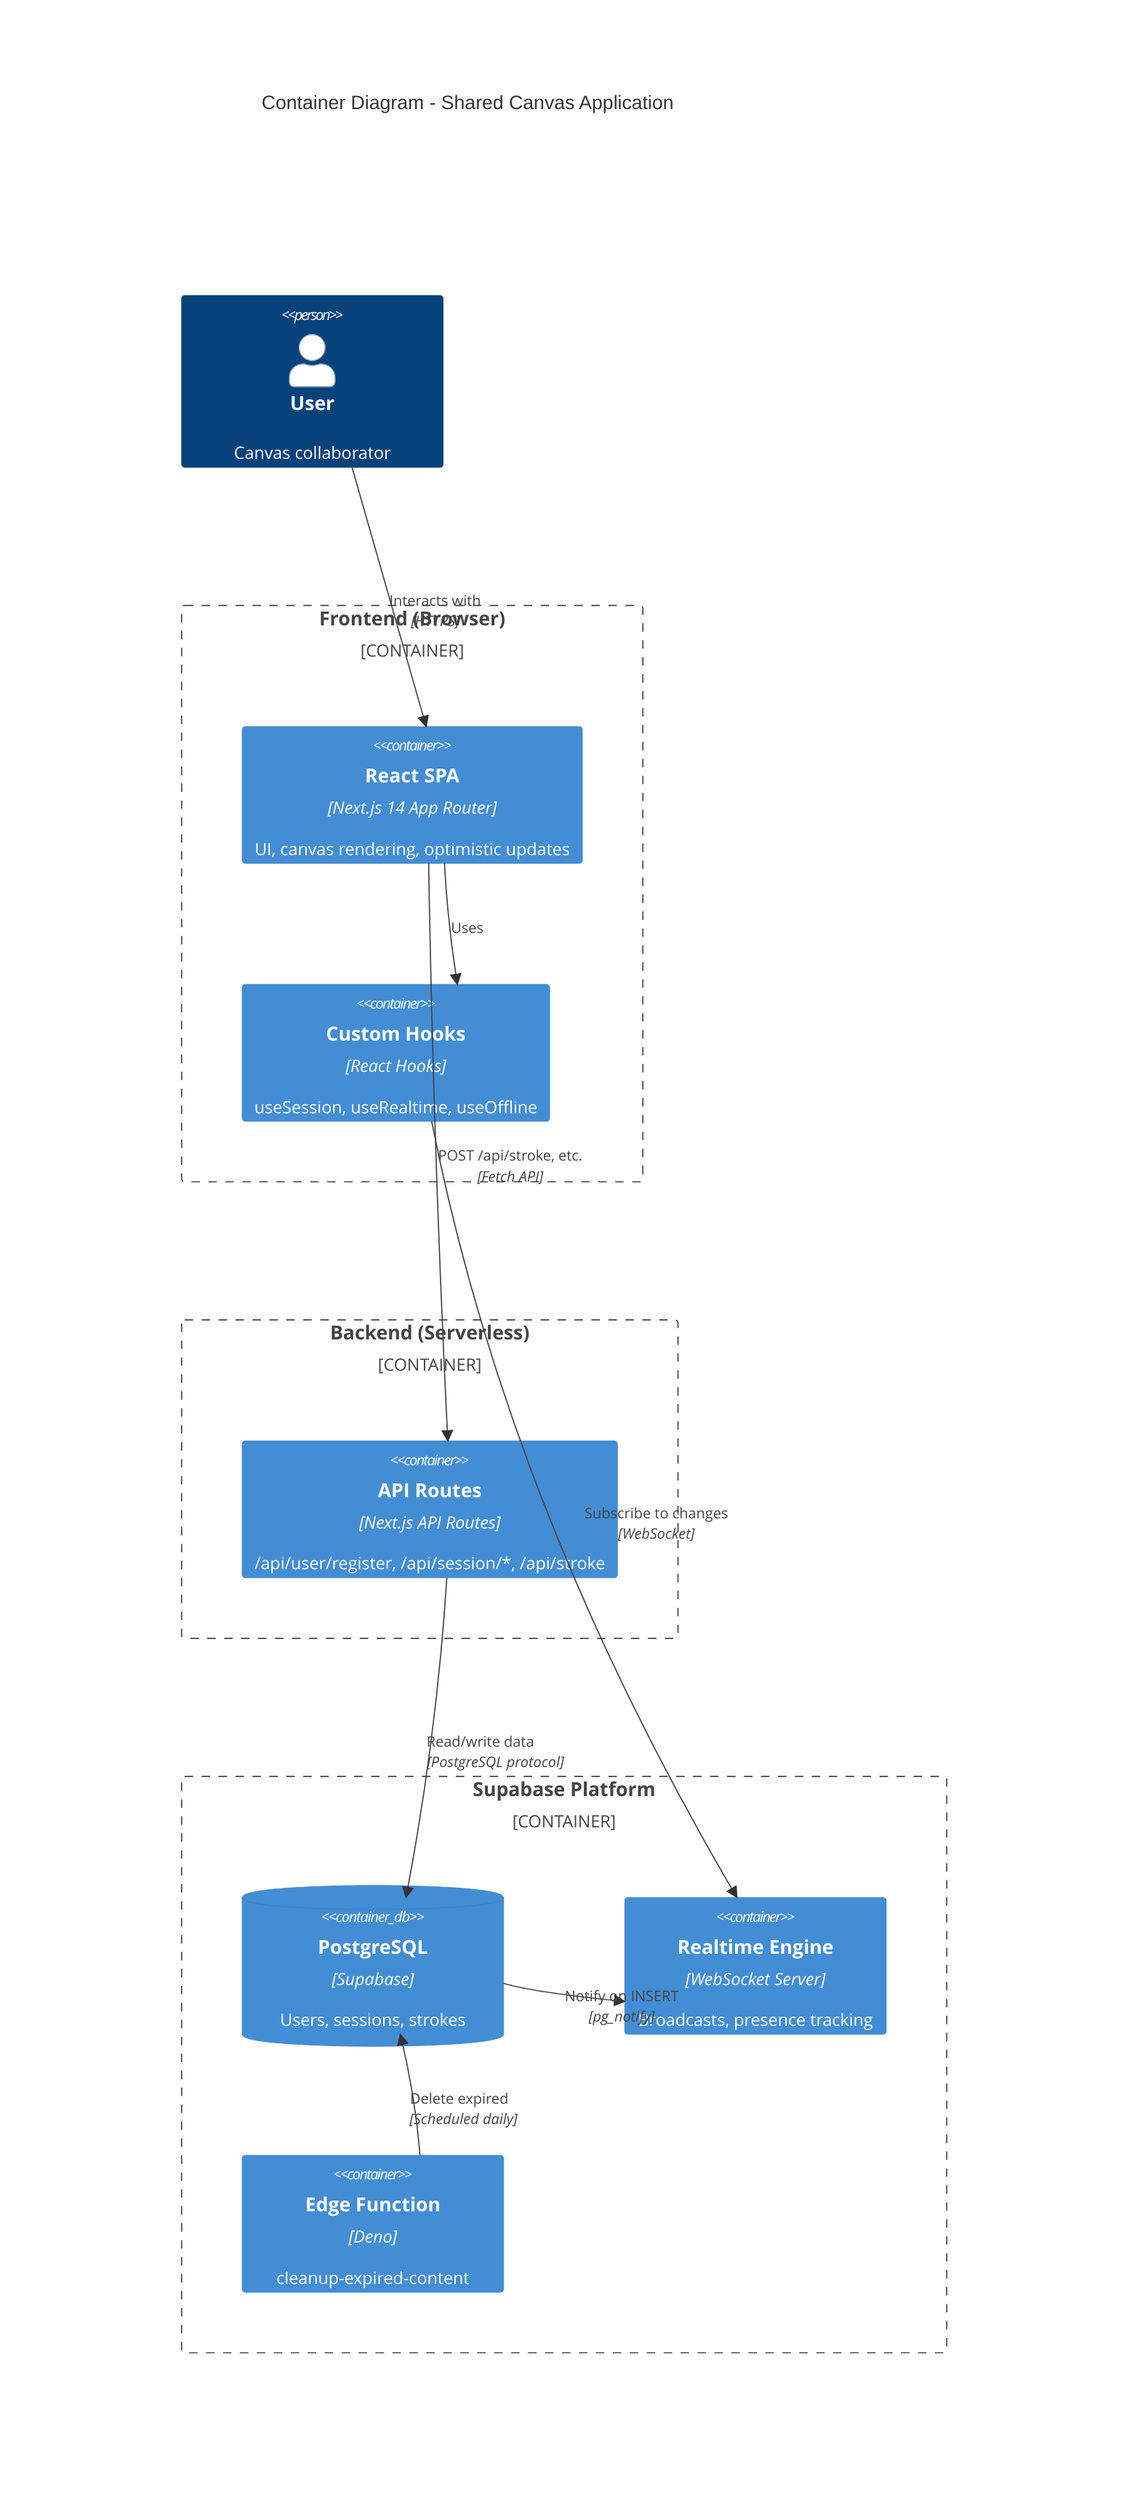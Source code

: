 C4Container
    title Container Diagram - Shared Canvas Application

    Person(user, "User", "Canvas collaborator")

    Container_Boundary(frontend, "Frontend (Browser)") {
        Container(spa, "React SPA", "Next.js 14 App Router", "UI, canvas rendering, optimistic updates")
        Container(hooks, "Custom Hooks", "React Hooks", "useSession, useRealtime, useOffline")
    }

    Container_Boundary(backend, "Backend (Serverless)") {
        Container(apiRoutes, "API Routes", "Next.js API Routes", "/api/user/register, /api/session/*, /api/stroke")
    }

    Container_Boundary(supabase, "Supabase Platform") {
        ContainerDb(postgres, "PostgreSQL", "Supabase", "Users, sessions, strokes")
        Container(realtime, "Realtime Engine", "WebSocket Server", "Broadcasts, presence tracking")
        Container(edgeFunction, "Edge Function", "Deno", "cleanup-expired-content")
    }

    Rel(user, spa, "Interacts with", "HTTPS")
    Rel(spa, hooks, "Uses")
    Rel(spa, apiRoutes, "POST /api/stroke, etc.", "Fetch API")
    Rel(hooks, realtime, "Subscribe to changes", "WebSocket")
    Rel(apiRoutes, postgres, "Read/write data", "PostgreSQL protocol")
    Rel(postgres, realtime, "Notify on INSERT", "pg_notify")
    Rel(edgeFunction, postgres, "Delete expired", "Scheduled daily")

    UpdateLayoutConfig($c4ShapeInRow="2", $c4BoundaryInRow="1")